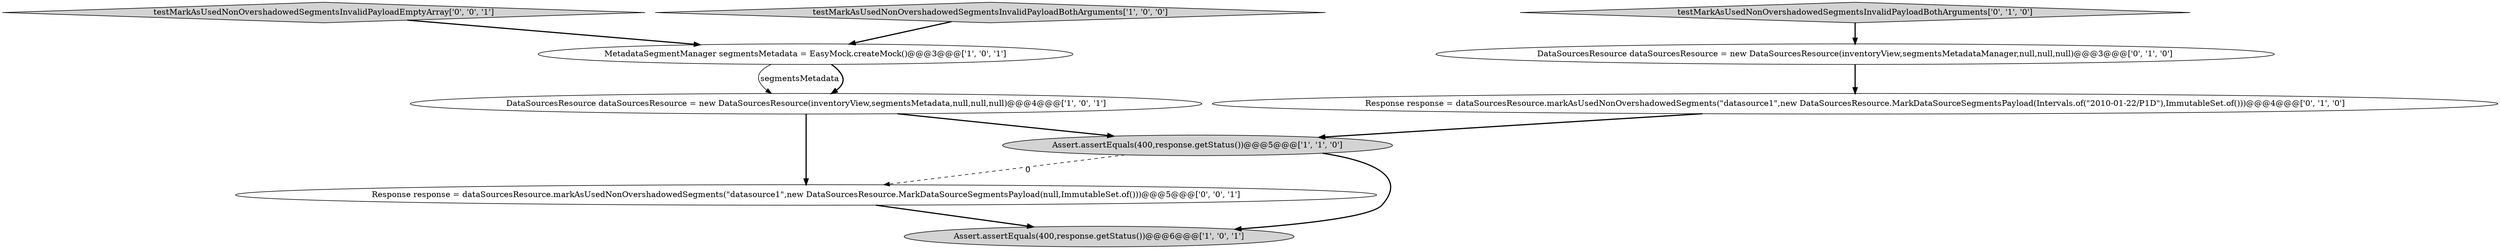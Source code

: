 digraph {
7 [style = filled, label = "DataSourcesResource dataSourcesResource = new DataSourcesResource(inventoryView,segmentsMetadataManager,null,null,null)@@@3@@@['0', '1', '0']", fillcolor = white, shape = ellipse image = "AAA0AAABBB2BBB"];
8 [style = filled, label = "testMarkAsUsedNonOvershadowedSegmentsInvalidPayloadEmptyArray['0', '0', '1']", fillcolor = lightgray, shape = diamond image = "AAA0AAABBB3BBB"];
4 [style = filled, label = "MetadataSegmentManager segmentsMetadata = EasyMock.createMock()@@@3@@@['1', '0', '1']", fillcolor = white, shape = ellipse image = "AAA0AAABBB1BBB"];
2 [style = filled, label = "DataSourcesResource dataSourcesResource = new DataSourcesResource(inventoryView,segmentsMetadata,null,null,null)@@@4@@@['1', '0', '1']", fillcolor = white, shape = ellipse image = "AAA0AAABBB1BBB"];
5 [style = filled, label = "Response response = dataSourcesResource.markAsUsedNonOvershadowedSegments(\"datasource1\",new DataSourcesResource.MarkDataSourceSegmentsPayload(Intervals.of(\"2010-01-22/P1D\"),ImmutableSet.of()))@@@4@@@['0', '1', '0']", fillcolor = white, shape = ellipse image = "AAA0AAABBB2BBB"];
6 [style = filled, label = "testMarkAsUsedNonOvershadowedSegmentsInvalidPayloadBothArguments['0', '1', '0']", fillcolor = lightgray, shape = diamond image = "AAA0AAABBB2BBB"];
1 [style = filled, label = "Assert.assertEquals(400,response.getStatus())@@@5@@@['1', '1', '0']", fillcolor = lightgray, shape = ellipse image = "AAA0AAABBB1BBB"];
9 [style = filled, label = "Response response = dataSourcesResource.markAsUsedNonOvershadowedSegments(\"datasource1\",new DataSourcesResource.MarkDataSourceSegmentsPayload(null,ImmutableSet.of()))@@@5@@@['0', '0', '1']", fillcolor = white, shape = ellipse image = "AAA0AAABBB3BBB"];
0 [style = filled, label = "testMarkAsUsedNonOvershadowedSegmentsInvalidPayloadBothArguments['1', '0', '0']", fillcolor = lightgray, shape = diamond image = "AAA0AAABBB1BBB"];
3 [style = filled, label = "Assert.assertEquals(400,response.getStatus())@@@6@@@['1', '0', '1']", fillcolor = lightgray, shape = ellipse image = "AAA0AAABBB1BBB"];
1->3 [style = bold, label=""];
9->3 [style = bold, label=""];
5->1 [style = bold, label=""];
1->9 [style = dashed, label="0"];
7->5 [style = bold, label=""];
4->2 [style = bold, label=""];
2->9 [style = bold, label=""];
8->4 [style = bold, label=""];
6->7 [style = bold, label=""];
0->4 [style = bold, label=""];
2->1 [style = bold, label=""];
4->2 [style = solid, label="segmentsMetadata"];
}
